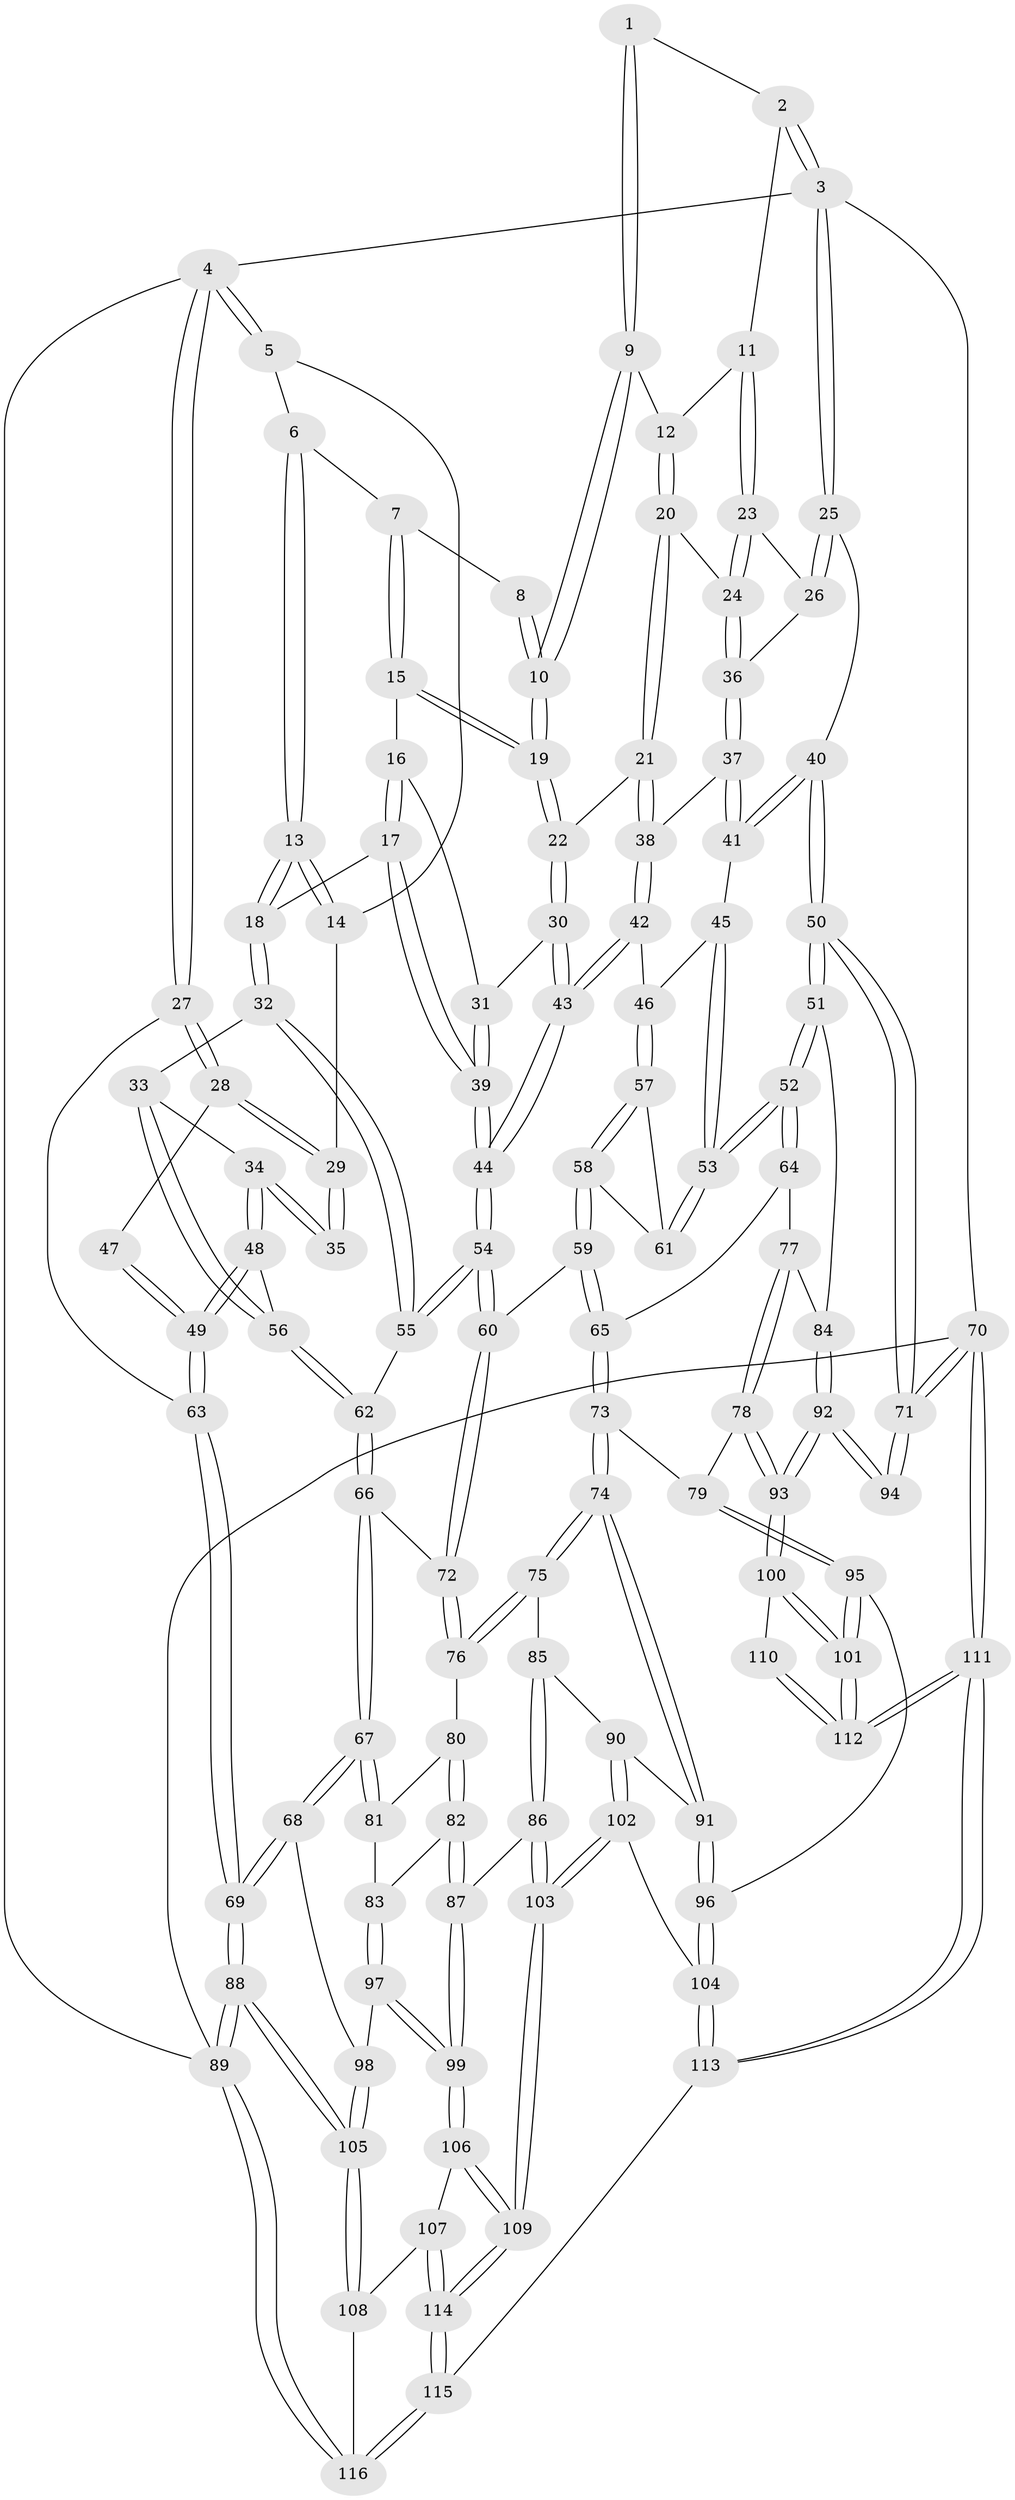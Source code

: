 // coarse degree distribution, {4: 0.3333333333333333, 7: 0.037037037037037035, 5: 0.3333333333333333, 3: 0.07407407407407407, 2: 0.012345679012345678, 6: 0.20987654320987653}
// Generated by graph-tools (version 1.1) at 2025/21/03/04/25 18:21:20]
// undirected, 116 vertices, 287 edges
graph export_dot {
graph [start="1"]
  node [color=gray90,style=filled];
  1 [pos="+0.7086862320774024+0"];
  2 [pos="+0.8996976816006432+0"];
  3 [pos="+1+0"];
  4 [pos="+0+0"];
  5 [pos="+0.19161059118326132+0"];
  6 [pos="+0.37842227698380504+0"];
  7 [pos="+0.3915693862333625+0"];
  8 [pos="+0.576758081761182+0"];
  9 [pos="+0.6923079271178498+0.0008207439343972504"];
  10 [pos="+0.599333877933601+0.09399778145494153"];
  11 [pos="+0.8031679617549741+0.06597775704237445"];
  12 [pos="+0.7108477931598304+0.04760825917889428"];
  13 [pos="+0.2624411565832938+0.17525740605254178"];
  14 [pos="+0.14660930061023633+0.06250715613232684"];
  15 [pos="+0.44015093065690986+0.04278214660186102"];
  16 [pos="+0.4256825751968292+0.07984118971374328"];
  17 [pos="+0.2948130318757066+0.21030535130984573"];
  18 [pos="+0.28419995717623403+0.210325155277507"];
  19 [pos="+0.5910155905153986+0.11696514132422475"];
  20 [pos="+0.6994606124039577+0.12889278909458676"];
  21 [pos="+0.6511206426872346+0.16151912890260112"];
  22 [pos="+0.6048498710672435+0.14482513316590168"];
  23 [pos="+0.8041258712919374+0.07115763455151021"];
  24 [pos="+0.7055480035274821+0.12896315149752552"];
  25 [pos="+1+0"];
  26 [pos="+0.8385473404858766+0.12225427350728485"];
  27 [pos="+0+0.10198617444400819"];
  28 [pos="+0+0.11340399115339875"];
  29 [pos="+0.12106348083261406+0.08229338966877987"];
  30 [pos="+0.5635805308504274+0.18745902330517084"];
  31 [pos="+0.47420061805023045+0.18311360356136122"];
  32 [pos="+0.22640896316263606+0.2730766574266808"];
  33 [pos="+0.16977580449431007+0.2714282219130311"];
  34 [pos="+0.09258423169148923+0.22910261718491193"];
  35 [pos="+0.07772396073906818+0.2140310289399681"];
  36 [pos="+0.8253078853450792+0.17640249514056247"];
  37 [pos="+0.8297255354574249+0.1992922251512356"];
  38 [pos="+0.659409499707087+0.17961843316704998"];
  39 [pos="+0.4196153584891078+0.2940621541168392"];
  40 [pos="+1+0.23355539899816452"];
  41 [pos="+0.8299209710785393+0.19994275934820557"];
  42 [pos="+0.6843865042040579+0.25327647104571005"];
  43 [pos="+0.5240371597816111+0.35230515092959236"];
  44 [pos="+0.49148365180472914+0.3988612680038673"];
  45 [pos="+0.8149356169491443+0.23591823255763722"];
  46 [pos="+0.7298109865216573+0.2836384837340338"];
  47 [pos="+0.04574787245308437+0.21593637964276316"];
  48 [pos="+0.0076691266528935344+0.42865341455819106"];
  49 [pos="+0+0.43193804149290976"];
  50 [pos="+1+0.4769026890347704"];
  51 [pos="+1+0.48829328787003295"];
  52 [pos="+1+0.4880085856795327"];
  53 [pos="+0.9429788689288903+0.4229508121250409"];
  54 [pos="+0.49365047142512275+0.44708016741547935"];
  55 [pos="+0.23670251457794902+0.4058257113162986"];
  56 [pos="+0.016437611998232474+0.42918892467099157"];
  57 [pos="+0.7311187959538276+0.30111694185304444"];
  58 [pos="+0.6577744452760487+0.4444370990469509"];
  59 [pos="+0.624708328449956+0.4822938411882018"];
  60 [pos="+0.49663027850843305+0.45362665245795797"];
  61 [pos="+0.8194924202310312+0.3830304578774013"];
  62 [pos="+0.16878199129065213+0.4840299064991377"];
  63 [pos="+0+0.4700895840162029"];
  64 [pos="+0.6969005971100273+0.5316327752953084"];
  65 [pos="+0.672278141376159+0.5256041256306695"];
  66 [pos="+0.1930370402154462+0.5593231298220239"];
  67 [pos="+0.16493847099199105+0.6671634031616825"];
  68 [pos="+0.14309354740937227+0.694342547559343"];
  69 [pos="+0+0.6078473403018567"];
  70 [pos="+1+1"];
  71 [pos="+1+0.7496579721583384"];
  72 [pos="+0.44539376358870697+0.5572757770671445"];
  73 [pos="+0.643047010847383+0.7026786802065101"];
  74 [pos="+0.6215701419637452+0.7099977029411544"];
  75 [pos="+0.44752677516821443+0.6149257533248363"];
  76 [pos="+0.4438027616985885+0.6070761192948426"];
  77 [pos="+0.7837911963165142+0.6786777391276845"];
  78 [pos="+0.7331490164891457+0.735845895097189"];
  79 [pos="+0.6584975866980273+0.7115583647866744"];
  80 [pos="+0.3738843367535263+0.6549942196478058"];
  81 [pos="+0.2581912537335842+0.6784047363991114"];
  82 [pos="+0.3310477191593661+0.7577504723548742"];
  83 [pos="+0.3286899157919546+0.7565240697770368"];
  84 [pos="+0.8764194753607067+0.6659021443234231"];
  85 [pos="+0.44820339541404214+0.6230453840037975"];
  86 [pos="+0.39742109615527665+0.8318155736271253"];
  87 [pos="+0.35136485756158187+0.8076125388906858"];
  88 [pos="+0+1"];
  89 [pos="+0+1"];
  90 [pos="+0.5181503840637232+0.7776773476761105"];
  91 [pos="+0.5917084101194711+0.7537992207939955"];
  92 [pos="+0.8779180429553592+0.8090804851577875"];
  93 [pos="+0.7897732385665368+0.8959823053184526"];
  94 [pos="+1+0.8027936933384776"];
  95 [pos="+0.6556745704477369+0.8733304438292788"];
  96 [pos="+0.6221034804381993+0.8655857206803725"];
  97 [pos="+0.15468584655007786+0.7539647662580624"];
  98 [pos="+0.15072480388279955+0.7497738494753458"];
  99 [pos="+0.21547961371010999+0.8369555211796117"];
  100 [pos="+0.7895510086598644+0.8967101890170035"];
  101 [pos="+0.7786376890175144+0.9291623786218639"];
  102 [pos="+0.4738409239865136+0.8661176518578076"];
  103 [pos="+0.4247268990094296+0.8706179988036421"];
  104 [pos="+0.5257101349069612+0.8931646398941804"];
  105 [pos="+0+1"];
  106 [pos="+0.21858423852996317+0.8704634118017578"];
  107 [pos="+0.20796898087736765+0.9026503813958869"];
  108 [pos="+0.20738265370370057+0.9033507217371006"];
  109 [pos="+0.38476724627885345+0.9359629213456174"];
  110 [pos="+0.9975619481215535+0.8719639371942463"];
  111 [pos="+0.8106816445279389+1"];
  112 [pos="+0.8031909486785278+1"];
  113 [pos="+0.6114484302318014+1"];
  114 [pos="+0.3603748534452726+1"];
  115 [pos="+0.3587412712026999+1"];
  116 [pos="+0.24003196278661634+1"];
  1 -- 2;
  1 -- 9;
  1 -- 9;
  2 -- 3;
  2 -- 3;
  2 -- 11;
  3 -- 4;
  3 -- 25;
  3 -- 25;
  3 -- 70;
  4 -- 5;
  4 -- 5;
  4 -- 27;
  4 -- 27;
  4 -- 89;
  5 -- 6;
  5 -- 14;
  6 -- 7;
  6 -- 13;
  6 -- 13;
  7 -- 8;
  7 -- 15;
  7 -- 15;
  8 -- 10;
  8 -- 10;
  9 -- 10;
  9 -- 10;
  9 -- 12;
  10 -- 19;
  10 -- 19;
  11 -- 12;
  11 -- 23;
  11 -- 23;
  12 -- 20;
  12 -- 20;
  13 -- 14;
  13 -- 14;
  13 -- 18;
  13 -- 18;
  14 -- 29;
  15 -- 16;
  15 -- 19;
  15 -- 19;
  16 -- 17;
  16 -- 17;
  16 -- 31;
  17 -- 18;
  17 -- 39;
  17 -- 39;
  18 -- 32;
  18 -- 32;
  19 -- 22;
  19 -- 22;
  20 -- 21;
  20 -- 21;
  20 -- 24;
  21 -- 22;
  21 -- 38;
  21 -- 38;
  22 -- 30;
  22 -- 30;
  23 -- 24;
  23 -- 24;
  23 -- 26;
  24 -- 36;
  24 -- 36;
  25 -- 26;
  25 -- 26;
  25 -- 40;
  26 -- 36;
  27 -- 28;
  27 -- 28;
  27 -- 63;
  28 -- 29;
  28 -- 29;
  28 -- 47;
  29 -- 35;
  29 -- 35;
  30 -- 31;
  30 -- 43;
  30 -- 43;
  31 -- 39;
  31 -- 39;
  32 -- 33;
  32 -- 55;
  32 -- 55;
  33 -- 34;
  33 -- 56;
  33 -- 56;
  34 -- 35;
  34 -- 35;
  34 -- 48;
  34 -- 48;
  36 -- 37;
  36 -- 37;
  37 -- 38;
  37 -- 41;
  37 -- 41;
  38 -- 42;
  38 -- 42;
  39 -- 44;
  39 -- 44;
  40 -- 41;
  40 -- 41;
  40 -- 50;
  40 -- 50;
  41 -- 45;
  42 -- 43;
  42 -- 43;
  42 -- 46;
  43 -- 44;
  43 -- 44;
  44 -- 54;
  44 -- 54;
  45 -- 46;
  45 -- 53;
  45 -- 53;
  46 -- 57;
  46 -- 57;
  47 -- 49;
  47 -- 49;
  48 -- 49;
  48 -- 49;
  48 -- 56;
  49 -- 63;
  49 -- 63;
  50 -- 51;
  50 -- 51;
  50 -- 71;
  50 -- 71;
  51 -- 52;
  51 -- 52;
  51 -- 84;
  52 -- 53;
  52 -- 53;
  52 -- 64;
  52 -- 64;
  53 -- 61;
  53 -- 61;
  54 -- 55;
  54 -- 55;
  54 -- 60;
  54 -- 60;
  55 -- 62;
  56 -- 62;
  56 -- 62;
  57 -- 58;
  57 -- 58;
  57 -- 61;
  58 -- 59;
  58 -- 59;
  58 -- 61;
  59 -- 60;
  59 -- 65;
  59 -- 65;
  60 -- 72;
  60 -- 72;
  62 -- 66;
  62 -- 66;
  63 -- 69;
  63 -- 69;
  64 -- 65;
  64 -- 77;
  65 -- 73;
  65 -- 73;
  66 -- 67;
  66 -- 67;
  66 -- 72;
  67 -- 68;
  67 -- 68;
  67 -- 81;
  67 -- 81;
  68 -- 69;
  68 -- 69;
  68 -- 98;
  69 -- 88;
  69 -- 88;
  70 -- 71;
  70 -- 71;
  70 -- 111;
  70 -- 111;
  70 -- 89;
  71 -- 94;
  71 -- 94;
  72 -- 76;
  72 -- 76;
  73 -- 74;
  73 -- 74;
  73 -- 79;
  74 -- 75;
  74 -- 75;
  74 -- 91;
  74 -- 91;
  75 -- 76;
  75 -- 76;
  75 -- 85;
  76 -- 80;
  77 -- 78;
  77 -- 78;
  77 -- 84;
  78 -- 79;
  78 -- 93;
  78 -- 93;
  79 -- 95;
  79 -- 95;
  80 -- 81;
  80 -- 82;
  80 -- 82;
  81 -- 83;
  82 -- 83;
  82 -- 87;
  82 -- 87;
  83 -- 97;
  83 -- 97;
  84 -- 92;
  84 -- 92;
  85 -- 86;
  85 -- 86;
  85 -- 90;
  86 -- 87;
  86 -- 103;
  86 -- 103;
  87 -- 99;
  87 -- 99;
  88 -- 89;
  88 -- 89;
  88 -- 105;
  88 -- 105;
  89 -- 116;
  89 -- 116;
  90 -- 91;
  90 -- 102;
  90 -- 102;
  91 -- 96;
  91 -- 96;
  92 -- 93;
  92 -- 93;
  92 -- 94;
  92 -- 94;
  93 -- 100;
  93 -- 100;
  95 -- 96;
  95 -- 101;
  95 -- 101;
  96 -- 104;
  96 -- 104;
  97 -- 98;
  97 -- 99;
  97 -- 99;
  98 -- 105;
  98 -- 105;
  99 -- 106;
  99 -- 106;
  100 -- 101;
  100 -- 101;
  100 -- 110;
  101 -- 112;
  101 -- 112;
  102 -- 103;
  102 -- 103;
  102 -- 104;
  103 -- 109;
  103 -- 109;
  104 -- 113;
  104 -- 113;
  105 -- 108;
  105 -- 108;
  106 -- 107;
  106 -- 109;
  106 -- 109;
  107 -- 108;
  107 -- 114;
  107 -- 114;
  108 -- 116;
  109 -- 114;
  109 -- 114;
  110 -- 112;
  110 -- 112;
  111 -- 112;
  111 -- 112;
  111 -- 113;
  111 -- 113;
  113 -- 115;
  114 -- 115;
  114 -- 115;
  115 -- 116;
  115 -- 116;
}
